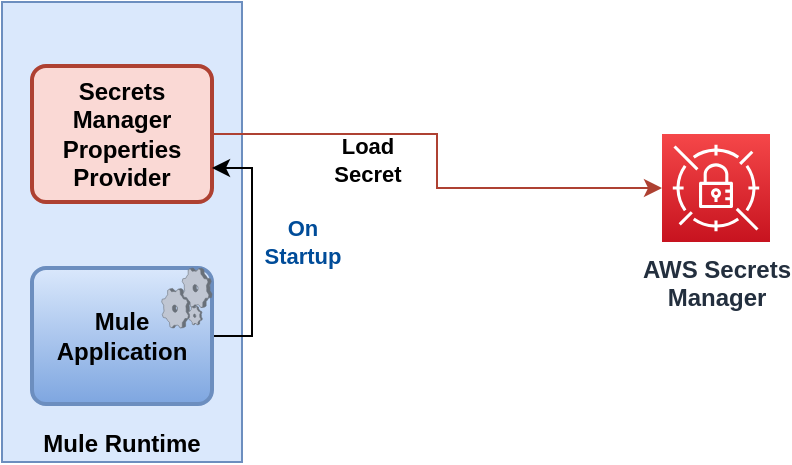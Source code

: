 <mxfile version="14.5.1" type="github">
  <diagram id="HIbe8hK-fx3pcji1Hbmb" name="Arch">
    <mxGraphModel dx="1422" dy="706" grid="1" gridSize="10" guides="1" tooltips="1" connect="1" arrows="1" fold="1" page="1" pageScale="1" pageWidth="827" pageHeight="1169" math="0" shadow="0">
      <root>
        <mxCell id="0" />
        <mxCell id="1" parent="0" />
        <mxCell id="pvls0_9Lr0VkEHNXjT0J-2" value="Mule Runtime" style="rounded=0;whiteSpace=wrap;html=1;verticalAlign=bottom;fontStyle=1;fillColor=#dae8fc;strokeColor=#6c8ebf;shadow=0;sketch=0;glass=0;" vertex="1" parent="1">
          <mxGeometry x="190" y="130" width="120" height="230" as="geometry" />
        </mxCell>
        <mxCell id="pvls0_9Lr0VkEHNXjT0J-1" value="AWS Secrets &lt;br&gt;Manager" style="points=[[0,0,0],[0.25,0,0],[0.5,0,0],[0.75,0,0],[1,0,0],[0,1,0],[0.25,1,0],[0.5,1,0],[0.75,1,0],[1,1,0],[0,0.25,0],[0,0.5,0],[0,0.75,0],[1,0.25,0],[1,0.5,0],[1,0.75,0]];outlineConnect=0;fontColor=#232F3E;gradientColor=#F54749;gradientDirection=north;fillColor=#C7131F;strokeColor=#ffffff;dashed=0;verticalLabelPosition=bottom;verticalAlign=top;align=center;html=1;fontSize=12;fontStyle=1;aspect=fixed;shape=mxgraph.aws4.resourceIcon;resIcon=mxgraph.aws4.secrets_manager;" vertex="1" parent="1">
          <mxGeometry x="520" y="196" width="54" height="54" as="geometry" />
        </mxCell>
        <mxCell id="pvls0_9Lr0VkEHNXjT0J-3" value="" style="shape=image;verticalLabelPosition=bottom;labelBackgroundColor=#ffffff;verticalAlign=top;aspect=fixed;imageAspect=0;image=http://siliconangle.com/files/2013/04/mulesoft-logo.jpg;" vertex="1" parent="1">
          <mxGeometry x="193" y="133" width="20" height="20" as="geometry" />
        </mxCell>
        <mxCell id="pvls0_9Lr0VkEHNXjT0J-17" style="edgeStyle=orthogonalEdgeStyle;rounded=0;orthogonalLoop=1;jettySize=auto;html=1;exitX=1;exitY=0.5;exitDx=0;exitDy=0;fillColor=#fad9d5;strokeColor=#ae4132;" edge="1" parent="1" source="pvls0_9Lr0VkEHNXjT0J-16" target="pvls0_9Lr0VkEHNXjT0J-1">
          <mxGeometry relative="1" as="geometry" />
        </mxCell>
        <mxCell id="pvls0_9Lr0VkEHNXjT0J-16" value="Secrets Manager Properties Provider" style="rounded=1;whiteSpace=wrap;html=1;absoluteArcSize=1;arcSize=14;strokeWidth=2;fillColor=#fad9d5;strokeColor=#ae4132;fontStyle=1;" vertex="1" parent="1">
          <mxGeometry x="205" y="162" width="90" height="68" as="geometry" />
        </mxCell>
        <mxCell id="pvls0_9Lr0VkEHNXjT0J-20" value="" style="shape=image;html=1;verticalAlign=top;verticalLabelPosition=bottom;labelBackgroundColor=#ffffff;imageAspect=0;aspect=fixed;image=https://cdn4.iconfinder.com/data/icons/internet-security-flat-2/32/Internet_Security_padlock_lock_locked_password_secure-128.png;fontStyle=1;fontSize=11;" vertex="1" parent="1">
          <mxGeometry x="353" y="159" width="40" height="40" as="geometry" />
        </mxCell>
        <mxCell id="pvls0_9Lr0VkEHNXjT0J-27" value="" style="shape=image;html=1;verticalAlign=top;verticalLabelPosition=bottom;labelBackgroundColor=#ffffff;imageAspect=0;aspect=fixed;image=https://cdn3.iconfinder.com/data/icons/fatcow/32x32_0720/plugin_disabled.png;fontSize=11;" vertex="1" parent="1">
          <mxGeometry x="278" y="154" width="20" height="20" as="geometry" />
        </mxCell>
        <mxCell id="pvls0_9Lr0VkEHNXjT0J-29" value="" style="shape=image;html=1;verticalAlign=top;verticalLabelPosition=bottom;labelBackgroundColor=#ffffff;imageAspect=0;aspect=fixed;image=https://cdn3.iconfinder.com/data/icons/basic-ui-82/64/42-128.png;fontSize=11;" vertex="1" parent="1">
          <mxGeometry x="235" y="232" width="30" height="30" as="geometry" />
        </mxCell>
        <mxCell id="pvls0_9Lr0VkEHNXjT0J-30" value="Load Secret" style="text;html=1;strokeColor=none;fillColor=none;align=center;verticalAlign=middle;whiteSpace=wrap;rounded=0;fontSize=11;fontStyle=1" vertex="1" parent="1">
          <mxGeometry x="353" y="199" width="40" height="20" as="geometry" />
        </mxCell>
        <mxCell id="pvls0_9Lr0VkEHNXjT0J-33" value="On &lt;br&gt;Startup" style="edgeStyle=orthogonalEdgeStyle;rounded=0;orthogonalLoop=1;jettySize=auto;html=1;exitX=1;exitY=0.5;exitDx=0;exitDy=0;entryX=1;entryY=0.75;entryDx=0;entryDy=0;fontSize=11;fontColor=#004C99;labelBackgroundColor=none;fontStyle=1" edge="1" parent="1" source="pvls0_9Lr0VkEHNXjT0J-23" target="pvls0_9Lr0VkEHNXjT0J-16">
          <mxGeometry x="0.081" y="-25" relative="1" as="geometry">
            <mxPoint as="offset" />
          </mxGeometry>
        </mxCell>
        <mxCell id="pvls0_9Lr0VkEHNXjT0J-23" value="Mule Application" style="rounded=1;whiteSpace=wrap;html=1;absoluteArcSize=1;arcSize=14;strokeWidth=2;fillColor=#dae8fc;strokeColor=#6c8ebf;fontStyle=1;gradientColor=#7ea6e0;" vertex="1" parent="1">
          <mxGeometry x="205" y="263" width="90" height="68" as="geometry" />
        </mxCell>
        <mxCell id="pvls0_9Lr0VkEHNXjT0J-24" value="" style="verticalLabelPosition=bottom;aspect=fixed;html=1;verticalAlign=top;strokeColor=none;align=center;outlineConnect=0;shape=mxgraph.citrix.process;fontSize=11;" vertex="1" parent="1">
          <mxGeometry x="269.84" y="263" width="25.16" height="30" as="geometry" />
        </mxCell>
      </root>
    </mxGraphModel>
  </diagram>
</mxfile>
